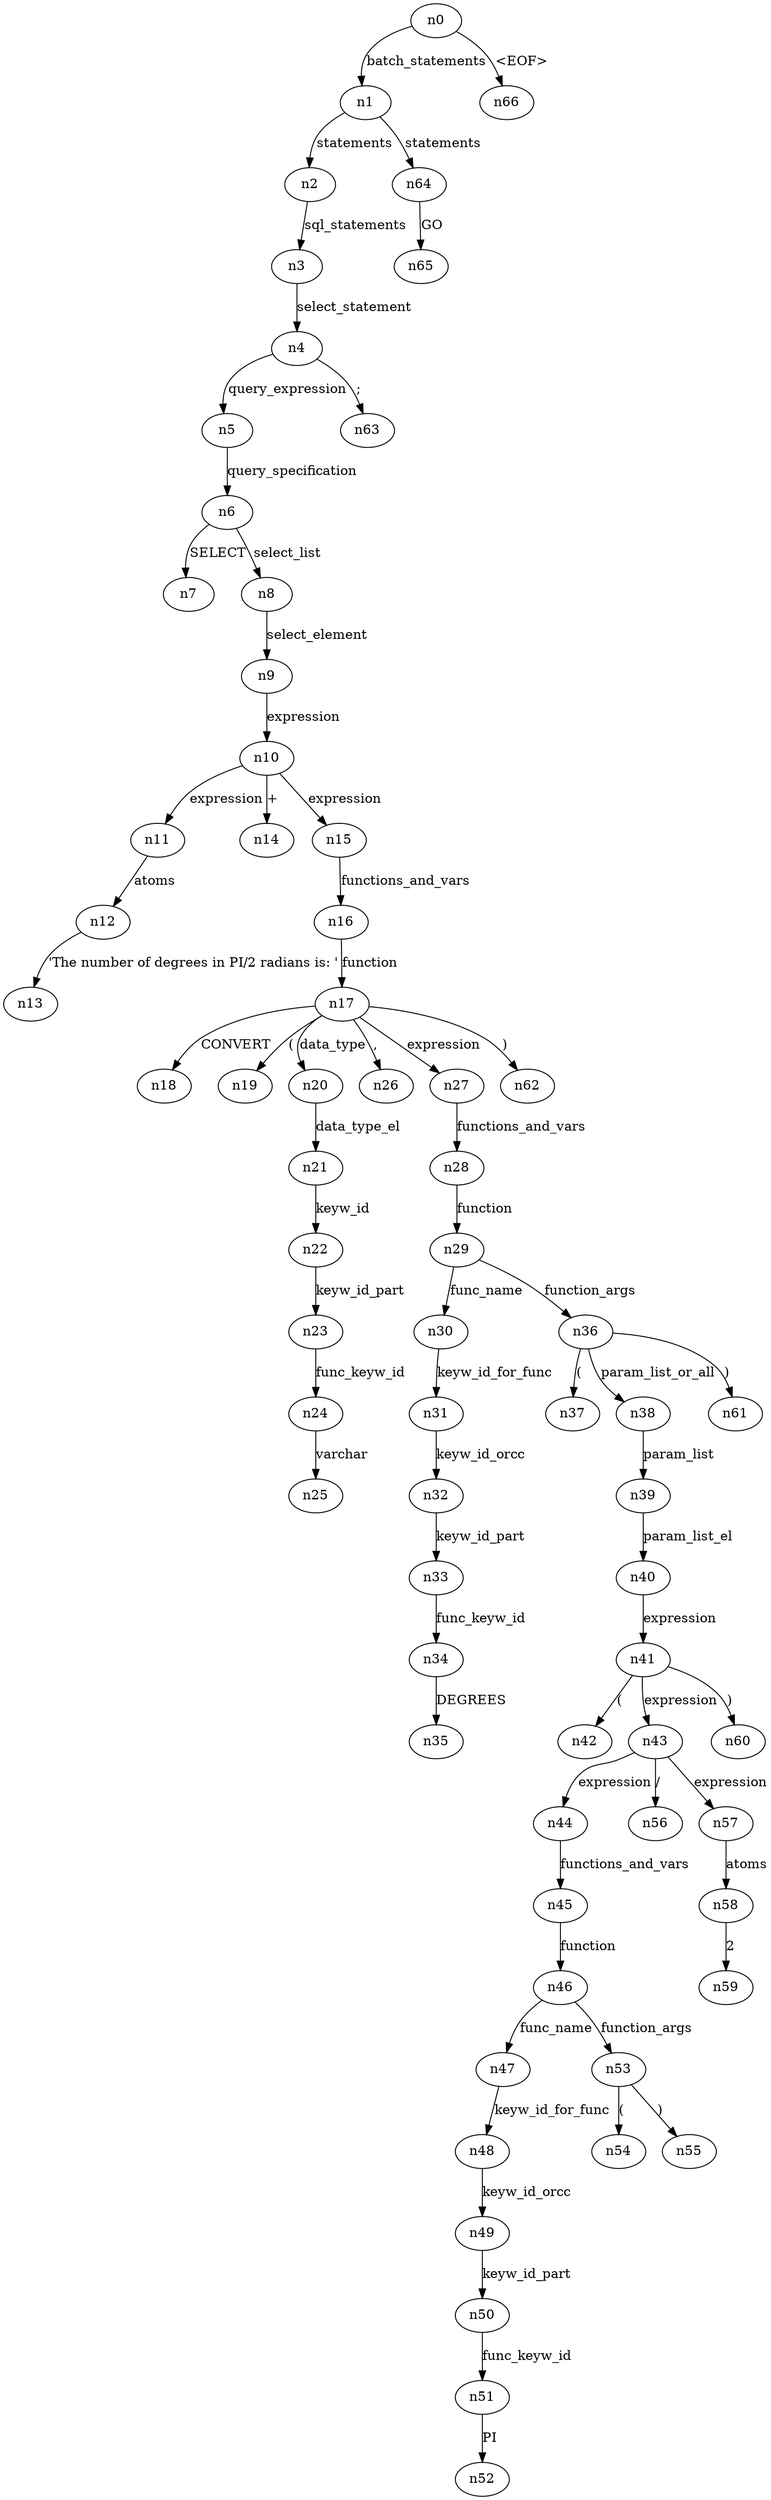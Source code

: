 digraph ParseTree {
  n0 -> n1 [label="batch_statements"];
  n1 -> n2 [label="statements"];
  n2 -> n3 [label="sql_statements"];
  n3 -> n4 [label="select_statement"];
  n4 -> n5 [label="query_expression"];
  n5 -> n6 [label="query_specification"];
  n6 -> n7 [label="SELECT"];
  n6 -> n8 [label="select_list"];
  n8 -> n9 [label="select_element"];
  n9 -> n10 [label="expression"];
  n10 -> n11 [label="expression"];
  n11 -> n12 [label="atoms"];
  n12 -> n13 [label="'The number of degrees in PI/2 radians is: '"];
  n10 -> n14 [label="+"];
  n10 -> n15 [label="expression"];
  n15 -> n16 [label="functions_and_vars"];
  n16 -> n17 [label="function"];
  n17 -> n18 [label="CONVERT"];
  n17 -> n19 [label="("];
  n17 -> n20 [label="data_type"];
  n20 -> n21 [label="data_type_el"];
  n21 -> n22 [label="keyw_id"];
  n22 -> n23 [label="keyw_id_part"];
  n23 -> n24 [label="func_keyw_id"];
  n24 -> n25 [label="varchar"];
  n17 -> n26 [label=","];
  n17 -> n27 [label="expression"];
  n27 -> n28 [label="functions_and_vars"];
  n28 -> n29 [label="function"];
  n29 -> n30 [label="func_name"];
  n30 -> n31 [label="keyw_id_for_func"];
  n31 -> n32 [label="keyw_id_orcc"];
  n32 -> n33 [label="keyw_id_part"];
  n33 -> n34 [label="func_keyw_id"];
  n34 -> n35 [label="DEGREES"];
  n29 -> n36 [label="function_args"];
  n36 -> n37 [label="("];
  n36 -> n38 [label="param_list_or_all"];
  n38 -> n39 [label="param_list"];
  n39 -> n40 [label="param_list_el"];
  n40 -> n41 [label="expression"];
  n41 -> n42 [label="("];
  n41 -> n43 [label="expression"];
  n43 -> n44 [label="expression"];
  n44 -> n45 [label="functions_and_vars"];
  n45 -> n46 [label="function"];
  n46 -> n47 [label="func_name"];
  n47 -> n48 [label="keyw_id_for_func"];
  n48 -> n49 [label="keyw_id_orcc"];
  n49 -> n50 [label="keyw_id_part"];
  n50 -> n51 [label="func_keyw_id"];
  n51 -> n52 [label="PI"];
  n46 -> n53 [label="function_args"];
  n53 -> n54 [label="("];
  n53 -> n55 [label=")"];
  n43 -> n56 [label="/"];
  n43 -> n57 [label="expression"];
  n57 -> n58 [label="atoms"];
  n58 -> n59 [label="2"];
  n41 -> n60 [label=")"];
  n36 -> n61 [label=")"];
  n17 -> n62 [label=")"];
  n4 -> n63 [label=";"];
  n1 -> n64 [label="statements"];
  n64 -> n65 [label="GO"];
  n0 -> n66 [label="<EOF>"];
}